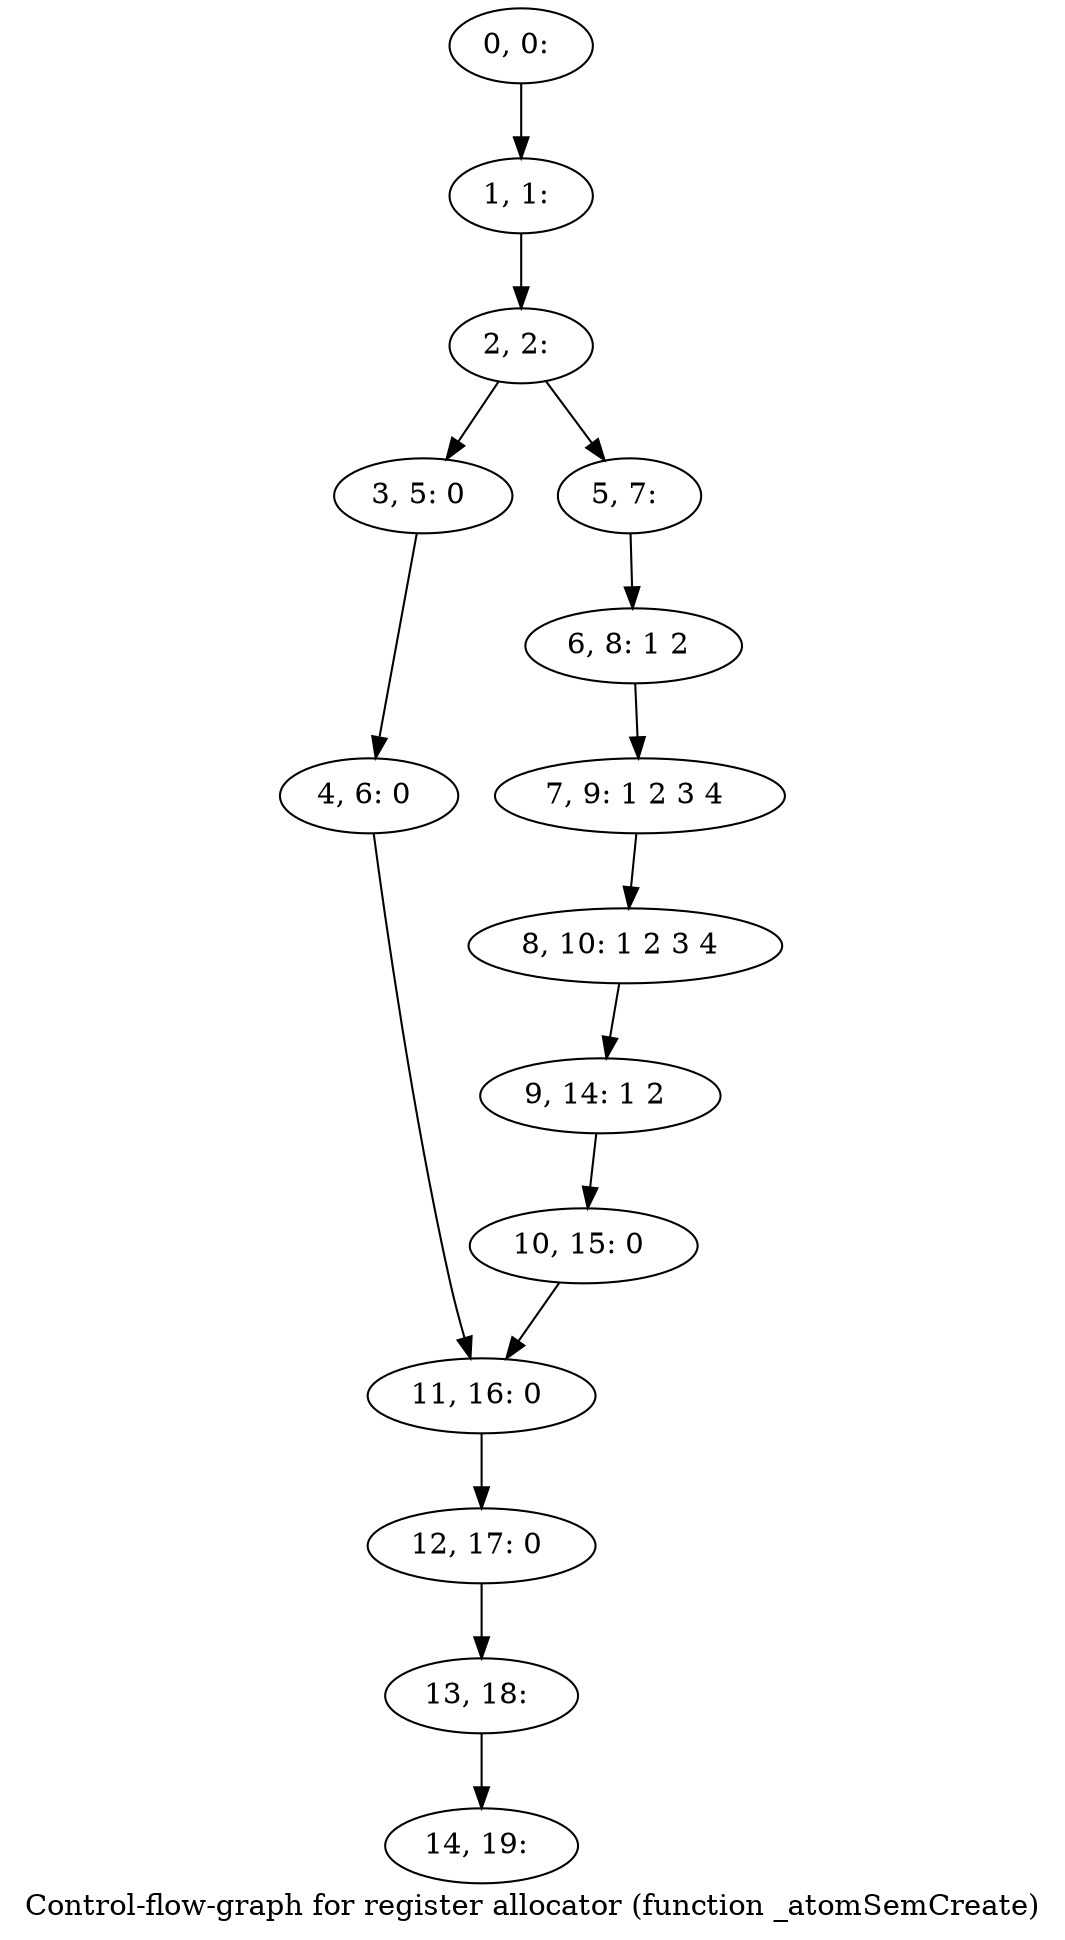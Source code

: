 digraph G {
graph [label="Control-flow-graph for register allocator (function _atomSemCreate)"]
0[label="0, 0: "];
1[label="1, 1: "];
2[label="2, 2: "];
3[label="3, 5: 0 "];
4[label="4, 6: 0 "];
5[label="5, 7: "];
6[label="6, 8: 1 2 "];
7[label="7, 9: 1 2 3 4 "];
8[label="8, 10: 1 2 3 4 "];
9[label="9, 14: 1 2 "];
10[label="10, 15: 0 "];
11[label="11, 16: 0 "];
12[label="12, 17: 0 "];
13[label="13, 18: "];
14[label="14, 19: "];
0->1 ;
1->2 ;
2->3 ;
2->5 ;
3->4 ;
4->11 ;
5->6 ;
6->7 ;
7->8 ;
8->9 ;
9->10 ;
10->11 ;
11->12 ;
12->13 ;
13->14 ;
}
